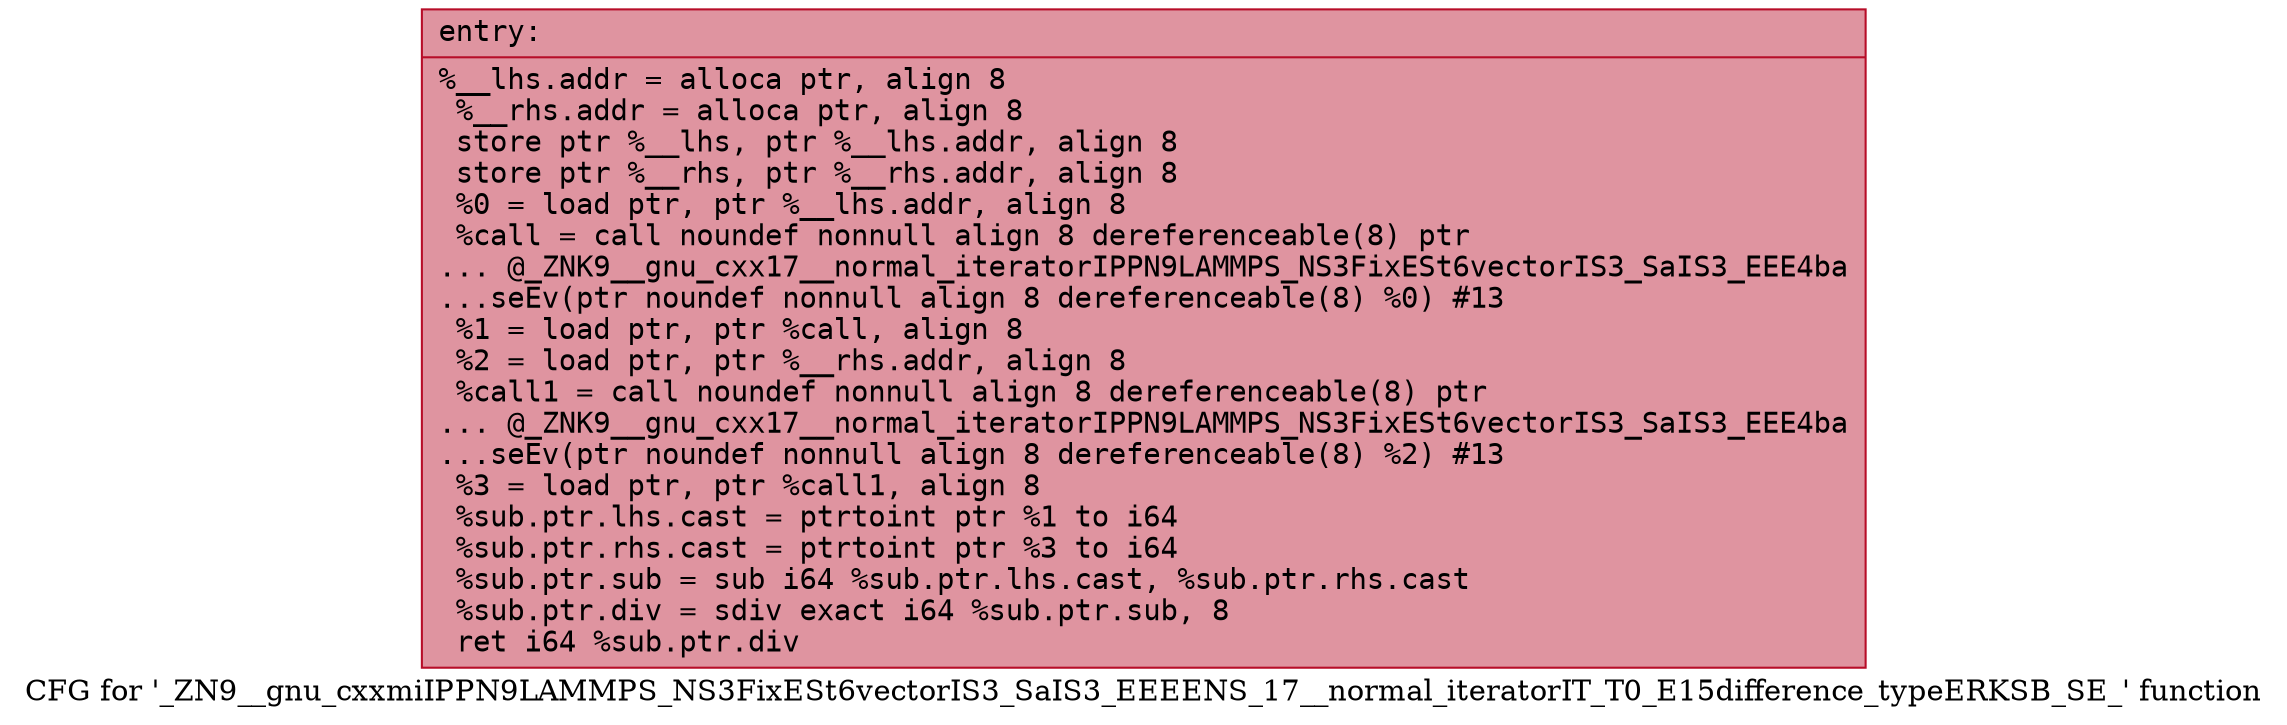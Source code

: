digraph "CFG for '_ZN9__gnu_cxxmiIPPN9LAMMPS_NS3FixESt6vectorIS3_SaIS3_EEEENS_17__normal_iteratorIT_T0_E15difference_typeERKSB_SE_' function" {
	label="CFG for '_ZN9__gnu_cxxmiIPPN9LAMMPS_NS3FixESt6vectorIS3_SaIS3_EEEENS_17__normal_iteratorIT_T0_E15difference_typeERKSB_SE_' function";

	Node0x561f1656d3d0 [shape=record,color="#b70d28ff", style=filled, fillcolor="#b70d2870" fontname="Courier",label="{entry:\l|  %__lhs.addr = alloca ptr, align 8\l  %__rhs.addr = alloca ptr, align 8\l  store ptr %__lhs, ptr %__lhs.addr, align 8\l  store ptr %__rhs, ptr %__rhs.addr, align 8\l  %0 = load ptr, ptr %__lhs.addr, align 8\l  %call = call noundef nonnull align 8 dereferenceable(8) ptr\l... @_ZNK9__gnu_cxx17__normal_iteratorIPPN9LAMMPS_NS3FixESt6vectorIS3_SaIS3_EEE4ba\l...seEv(ptr noundef nonnull align 8 dereferenceable(8) %0) #13\l  %1 = load ptr, ptr %call, align 8\l  %2 = load ptr, ptr %__rhs.addr, align 8\l  %call1 = call noundef nonnull align 8 dereferenceable(8) ptr\l... @_ZNK9__gnu_cxx17__normal_iteratorIPPN9LAMMPS_NS3FixESt6vectorIS3_SaIS3_EEE4ba\l...seEv(ptr noundef nonnull align 8 dereferenceable(8) %2) #13\l  %3 = load ptr, ptr %call1, align 8\l  %sub.ptr.lhs.cast = ptrtoint ptr %1 to i64\l  %sub.ptr.rhs.cast = ptrtoint ptr %3 to i64\l  %sub.ptr.sub = sub i64 %sub.ptr.lhs.cast, %sub.ptr.rhs.cast\l  %sub.ptr.div = sdiv exact i64 %sub.ptr.sub, 8\l  ret i64 %sub.ptr.div\l}"];
}
